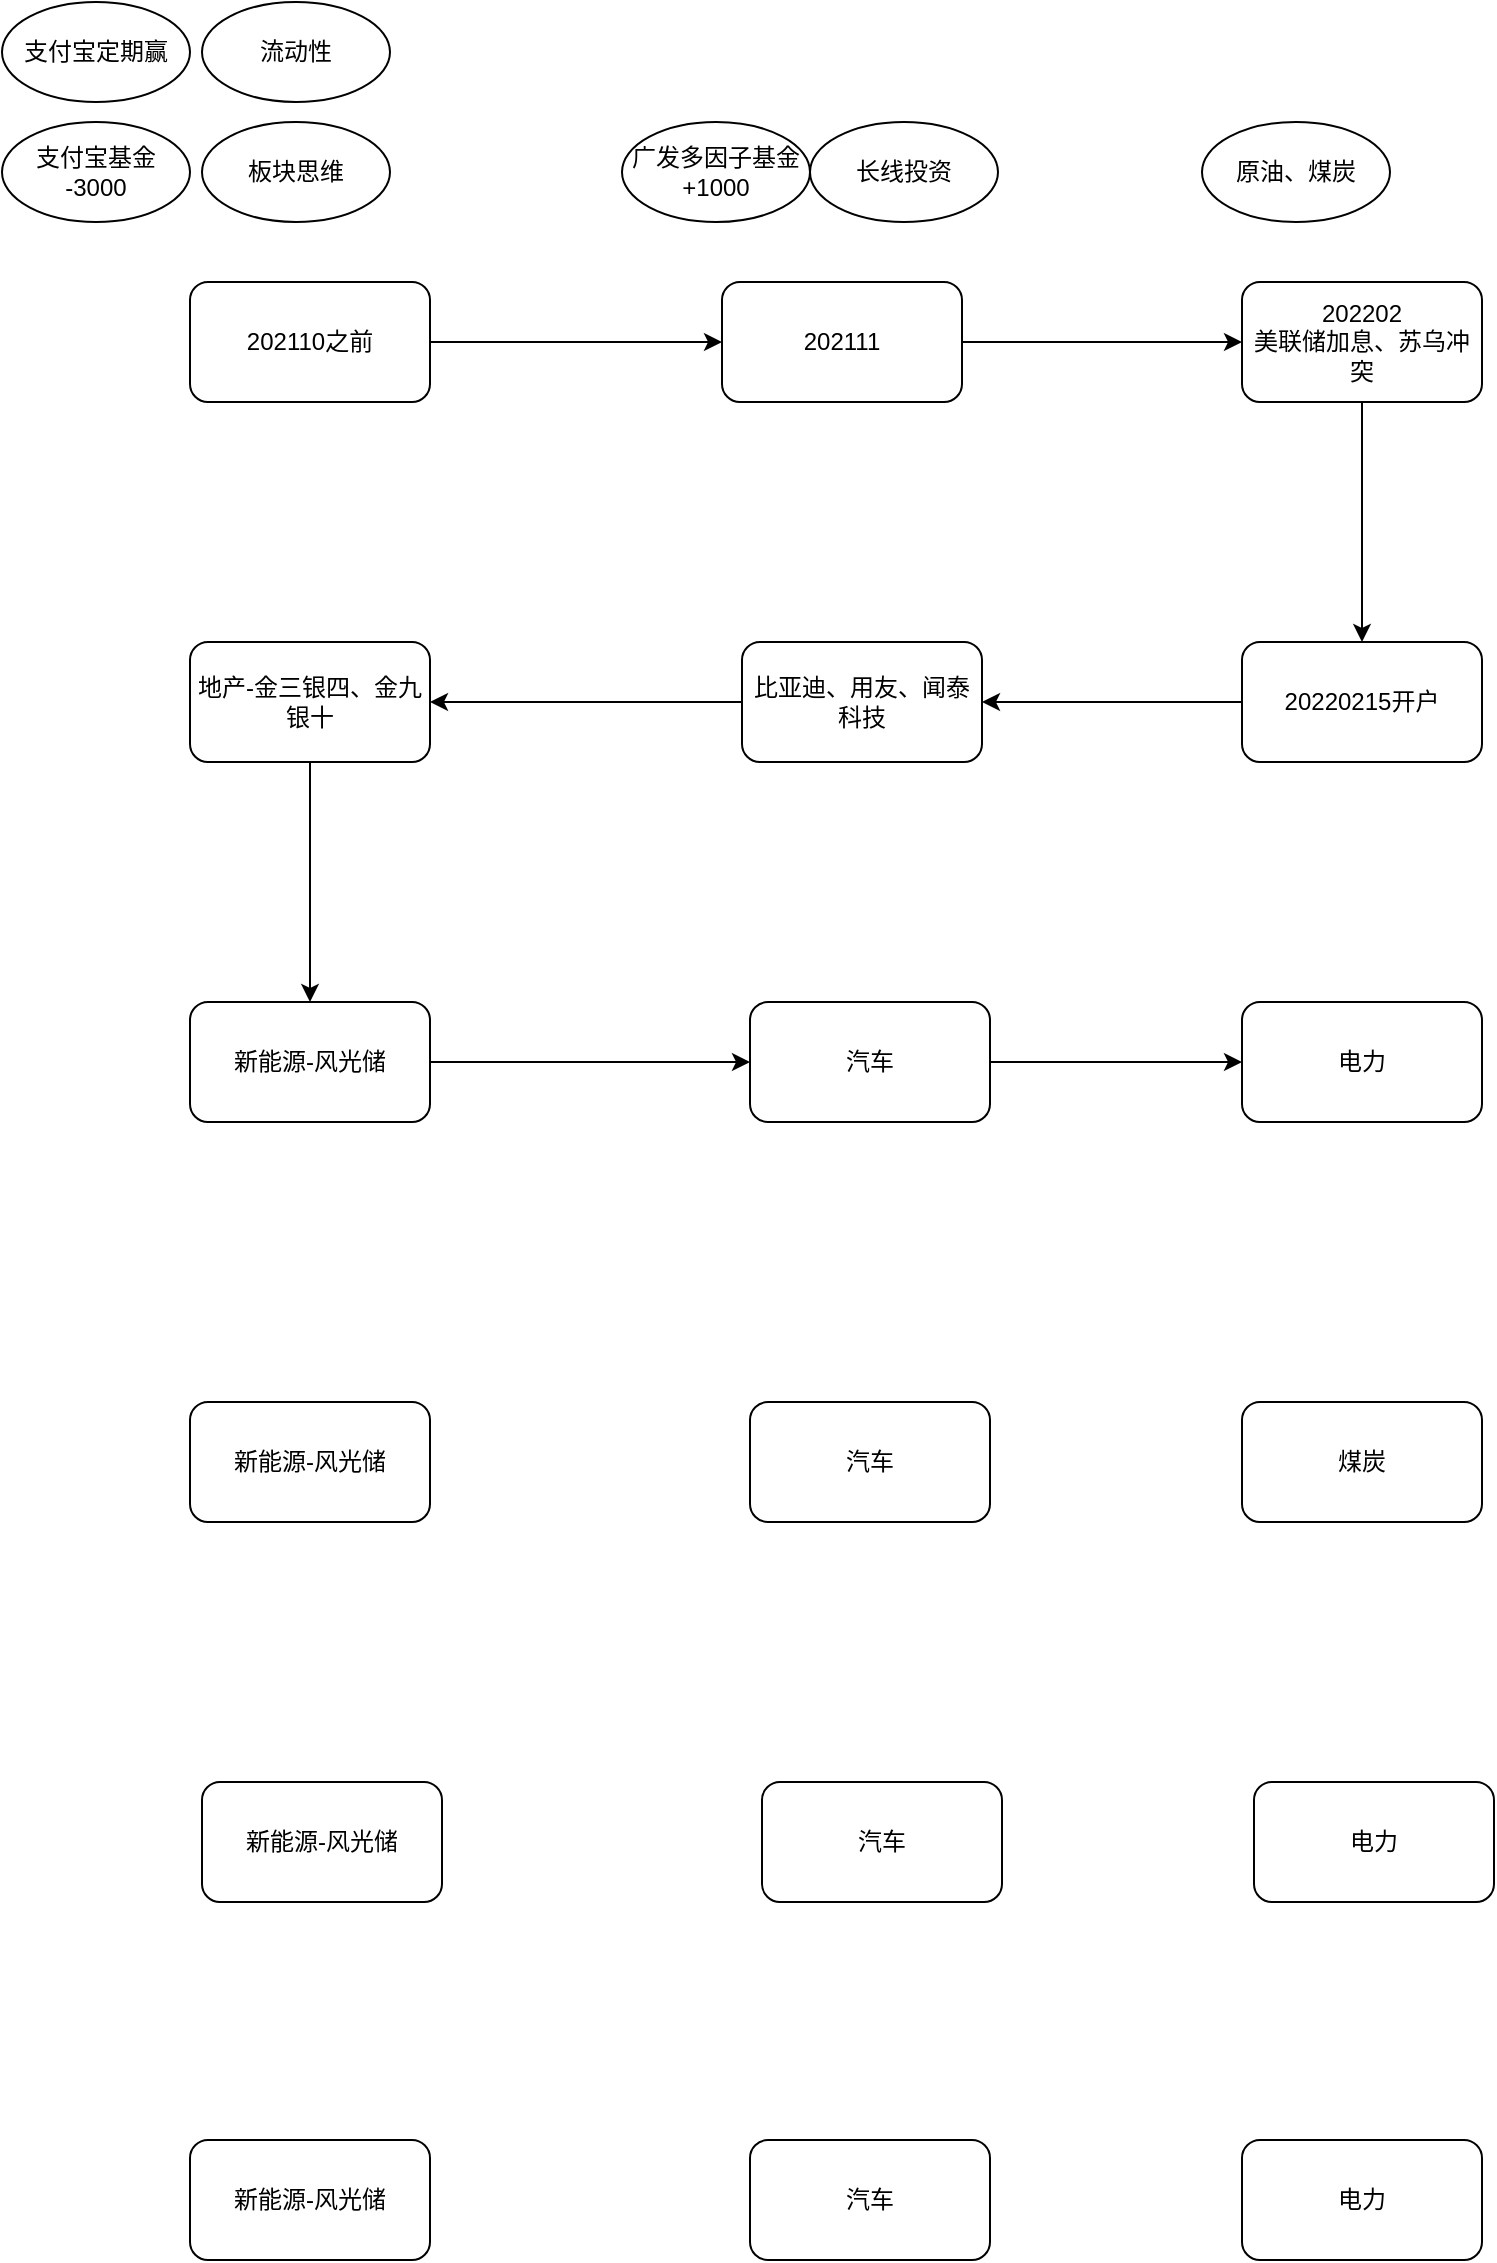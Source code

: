 <mxfile version="20.3.0" type="github">
  <diagram id="vp2Fs3lhox5-p6Rq-uuR" name="第 1 页">
    <mxGraphModel dx="2012" dy="667" grid="1" gridSize="10" guides="1" tooltips="1" connect="1" arrows="1" fold="1" page="1" pageScale="1" pageWidth="827" pageHeight="1169" math="0" shadow="0">
      <root>
        <mxCell id="0" />
        <mxCell id="1" parent="0" />
        <mxCell id="jzqRHpdF6nwIVXYT5m2F-13" style="edgeStyle=orthogonalEdgeStyle;rounded=0;orthogonalLoop=1;jettySize=auto;html=1;exitX=1;exitY=0.5;exitDx=0;exitDy=0;entryX=0;entryY=0.5;entryDx=0;entryDy=0;" edge="1" parent="1" source="jzqRHpdF6nwIVXYT5m2F-1" target="jzqRHpdF6nwIVXYT5m2F-2">
          <mxGeometry relative="1" as="geometry" />
        </mxCell>
        <mxCell id="jzqRHpdF6nwIVXYT5m2F-1" value="202110之前" style="rounded=1;whiteSpace=wrap;html=1;" vertex="1" parent="1">
          <mxGeometry x="84" y="180" width="120" height="60" as="geometry" />
        </mxCell>
        <mxCell id="jzqRHpdF6nwIVXYT5m2F-15" style="edgeStyle=orthogonalEdgeStyle;rounded=0;orthogonalLoop=1;jettySize=auto;html=1;exitX=1;exitY=0.5;exitDx=0;exitDy=0;entryX=0;entryY=0.5;entryDx=0;entryDy=0;" edge="1" parent="1" source="jzqRHpdF6nwIVXYT5m2F-2" target="jzqRHpdF6nwIVXYT5m2F-3">
          <mxGeometry relative="1" as="geometry" />
        </mxCell>
        <mxCell id="jzqRHpdF6nwIVXYT5m2F-2" value="202111" style="rounded=1;whiteSpace=wrap;html=1;" vertex="1" parent="1">
          <mxGeometry x="350" y="180" width="120" height="60" as="geometry" />
        </mxCell>
        <mxCell id="jzqRHpdF6nwIVXYT5m2F-22" style="edgeStyle=orthogonalEdgeStyle;rounded=0;orthogonalLoop=1;jettySize=auto;html=1;exitX=0.5;exitY=1;exitDx=0;exitDy=0;" edge="1" parent="1" source="jzqRHpdF6nwIVXYT5m2F-3" target="jzqRHpdF6nwIVXYT5m2F-8">
          <mxGeometry relative="1" as="geometry" />
        </mxCell>
        <mxCell id="jzqRHpdF6nwIVXYT5m2F-3" value="202202&lt;br&gt;美联储加息、苏乌冲突" style="rounded=1;whiteSpace=wrap;html=1;" vertex="1" parent="1">
          <mxGeometry x="610" y="180" width="120" height="60" as="geometry" />
        </mxCell>
        <mxCell id="jzqRHpdF6nwIVXYT5m2F-19" style="edgeStyle=orthogonalEdgeStyle;rounded=0;orthogonalLoop=1;jettySize=auto;html=1;exitX=0.5;exitY=1;exitDx=0;exitDy=0;" edge="1" parent="1" source="jzqRHpdF6nwIVXYT5m2F-6" target="jzqRHpdF6nwIVXYT5m2F-10">
          <mxGeometry relative="1" as="geometry" />
        </mxCell>
        <mxCell id="jzqRHpdF6nwIVXYT5m2F-6" value="地产-金三银四、金九银十" style="rounded=1;whiteSpace=wrap;html=1;" vertex="1" parent="1">
          <mxGeometry x="84" y="360" width="120" height="60" as="geometry" />
        </mxCell>
        <mxCell id="jzqRHpdF6nwIVXYT5m2F-18" style="edgeStyle=orthogonalEdgeStyle;rounded=0;orthogonalLoop=1;jettySize=auto;html=1;exitX=0;exitY=0.5;exitDx=0;exitDy=0;entryX=1;entryY=0.5;entryDx=0;entryDy=0;" edge="1" parent="1" source="jzqRHpdF6nwIVXYT5m2F-7" target="jzqRHpdF6nwIVXYT5m2F-6">
          <mxGeometry relative="1" as="geometry" />
        </mxCell>
        <mxCell id="jzqRHpdF6nwIVXYT5m2F-7" value="比亚迪、用友、闻泰科技" style="rounded=1;whiteSpace=wrap;html=1;" vertex="1" parent="1">
          <mxGeometry x="360" y="360" width="120" height="60" as="geometry" />
        </mxCell>
        <mxCell id="jzqRHpdF6nwIVXYT5m2F-17" style="edgeStyle=orthogonalEdgeStyle;rounded=0;orthogonalLoop=1;jettySize=auto;html=1;exitX=0;exitY=0.5;exitDx=0;exitDy=0;entryX=1;entryY=0.5;entryDx=0;entryDy=0;" edge="1" parent="1" source="jzqRHpdF6nwIVXYT5m2F-8" target="jzqRHpdF6nwIVXYT5m2F-7">
          <mxGeometry relative="1" as="geometry" />
        </mxCell>
        <mxCell id="jzqRHpdF6nwIVXYT5m2F-8" value="20220215开户" style="rounded=1;whiteSpace=wrap;html=1;" vertex="1" parent="1">
          <mxGeometry x="610" y="360" width="120" height="60" as="geometry" />
        </mxCell>
        <mxCell id="jzqRHpdF6nwIVXYT5m2F-20" style="edgeStyle=orthogonalEdgeStyle;rounded=0;orthogonalLoop=1;jettySize=auto;html=1;exitX=1;exitY=0.5;exitDx=0;exitDy=0;entryX=0;entryY=0.5;entryDx=0;entryDy=0;" edge="1" parent="1" source="jzqRHpdF6nwIVXYT5m2F-10" target="jzqRHpdF6nwIVXYT5m2F-11">
          <mxGeometry relative="1" as="geometry" />
        </mxCell>
        <mxCell id="jzqRHpdF6nwIVXYT5m2F-10" value="新能源-风光储" style="rounded=1;whiteSpace=wrap;html=1;" vertex="1" parent="1">
          <mxGeometry x="84" y="540" width="120" height="60" as="geometry" />
        </mxCell>
        <mxCell id="jzqRHpdF6nwIVXYT5m2F-21" style="edgeStyle=orthogonalEdgeStyle;rounded=0;orthogonalLoop=1;jettySize=auto;html=1;exitX=1;exitY=0.5;exitDx=0;exitDy=0;" edge="1" parent="1" source="jzqRHpdF6nwIVXYT5m2F-11" target="jzqRHpdF6nwIVXYT5m2F-12">
          <mxGeometry relative="1" as="geometry" />
        </mxCell>
        <mxCell id="jzqRHpdF6nwIVXYT5m2F-11" value="汽车" style="rounded=1;whiteSpace=wrap;html=1;" vertex="1" parent="1">
          <mxGeometry x="364" y="540" width="120" height="60" as="geometry" />
        </mxCell>
        <mxCell id="jzqRHpdF6nwIVXYT5m2F-12" value="电力" style="rounded=1;whiteSpace=wrap;html=1;" vertex="1" parent="1">
          <mxGeometry x="610" y="540" width="120" height="60" as="geometry" />
        </mxCell>
        <mxCell id="jzqRHpdF6nwIVXYT5m2F-23" value="支付宝基金&lt;br&gt;-3000" style="ellipse;whiteSpace=wrap;html=1;" vertex="1" parent="1">
          <mxGeometry x="-10" y="100" width="94" height="50" as="geometry" />
        </mxCell>
        <mxCell id="jzqRHpdF6nwIVXYT5m2F-24" value="板块思维" style="ellipse;whiteSpace=wrap;html=1;" vertex="1" parent="1">
          <mxGeometry x="90" y="100" width="94" height="50" as="geometry" />
        </mxCell>
        <mxCell id="jzqRHpdF6nwIVXYT5m2F-26" value="广发多因子基金&lt;br&gt;+1000" style="ellipse;whiteSpace=wrap;html=1;" vertex="1" parent="1">
          <mxGeometry x="300" y="100" width="94" height="50" as="geometry" />
        </mxCell>
        <mxCell id="jzqRHpdF6nwIVXYT5m2F-27" value="长线投资" style="ellipse;whiteSpace=wrap;html=1;" vertex="1" parent="1">
          <mxGeometry x="394" y="100" width="94" height="50" as="geometry" />
        </mxCell>
        <mxCell id="jzqRHpdF6nwIVXYT5m2F-28" value="支付宝定期赢" style="ellipse;whiteSpace=wrap;html=1;" vertex="1" parent="1">
          <mxGeometry x="-10" y="40" width="94" height="50" as="geometry" />
        </mxCell>
        <mxCell id="jzqRHpdF6nwIVXYT5m2F-29" value="流动性" style="ellipse;whiteSpace=wrap;html=1;" vertex="1" parent="1">
          <mxGeometry x="90" y="40" width="94" height="50" as="geometry" />
        </mxCell>
        <mxCell id="jzqRHpdF6nwIVXYT5m2F-30" value="原油、煤炭" style="ellipse;whiteSpace=wrap;html=1;" vertex="1" parent="1">
          <mxGeometry x="590" y="100" width="94" height="50" as="geometry" />
        </mxCell>
        <mxCell id="jzqRHpdF6nwIVXYT5m2F-33" value="新能源-风光储" style="rounded=1;whiteSpace=wrap;html=1;" vertex="1" parent="1">
          <mxGeometry x="84" y="740" width="120" height="60" as="geometry" />
        </mxCell>
        <mxCell id="jzqRHpdF6nwIVXYT5m2F-35" value="汽车" style="rounded=1;whiteSpace=wrap;html=1;" vertex="1" parent="1">
          <mxGeometry x="364" y="740" width="120" height="60" as="geometry" />
        </mxCell>
        <mxCell id="jzqRHpdF6nwIVXYT5m2F-36" value="煤炭" style="rounded=1;whiteSpace=wrap;html=1;" vertex="1" parent="1">
          <mxGeometry x="610" y="740" width="120" height="60" as="geometry" />
        </mxCell>
        <mxCell id="jzqRHpdF6nwIVXYT5m2F-37" value="新能源-风光储" style="rounded=1;whiteSpace=wrap;html=1;" vertex="1" parent="1">
          <mxGeometry x="90" y="930" width="120" height="60" as="geometry" />
        </mxCell>
        <mxCell id="jzqRHpdF6nwIVXYT5m2F-38" value="汽车" style="rounded=1;whiteSpace=wrap;html=1;" vertex="1" parent="1">
          <mxGeometry x="370" y="930" width="120" height="60" as="geometry" />
        </mxCell>
        <mxCell id="jzqRHpdF6nwIVXYT5m2F-39" value="电力" style="rounded=1;whiteSpace=wrap;html=1;" vertex="1" parent="1">
          <mxGeometry x="616" y="930" width="120" height="60" as="geometry" />
        </mxCell>
        <mxCell id="jzqRHpdF6nwIVXYT5m2F-40" value="新能源-风光储" style="rounded=1;whiteSpace=wrap;html=1;" vertex="1" parent="1">
          <mxGeometry x="84" y="1109" width="120" height="60" as="geometry" />
        </mxCell>
        <mxCell id="jzqRHpdF6nwIVXYT5m2F-41" value="汽车" style="rounded=1;whiteSpace=wrap;html=1;" vertex="1" parent="1">
          <mxGeometry x="364" y="1109" width="120" height="60" as="geometry" />
        </mxCell>
        <mxCell id="jzqRHpdF6nwIVXYT5m2F-42" value="电力" style="rounded=1;whiteSpace=wrap;html=1;" vertex="1" parent="1">
          <mxGeometry x="610" y="1109" width="120" height="60" as="geometry" />
        </mxCell>
      </root>
    </mxGraphModel>
  </diagram>
</mxfile>
